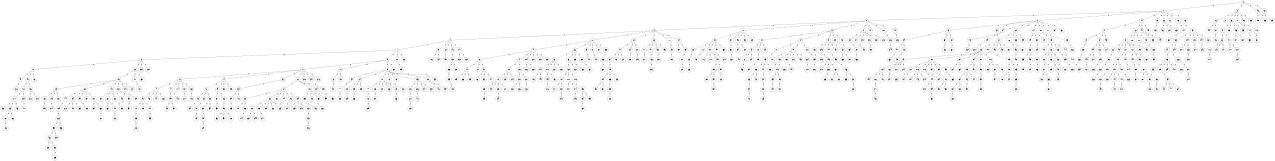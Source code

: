 graph G {
size="8.5,11;"
ratio = "expand;"
fixedsize="true;"
overlap="scale;"
node[shape=circle,width=.12,hight=.12,fontsize=12]
edge[fontsize=12]

0[label=" 0" color=black, pos="1.6818708,0.94036643!"];
1[label=" 1" color=black, pos="0.21851487,0.64021131!"];
2[label=" 2" color=black, pos="2.4447156,1.3381157!"];
3[label=" 3" color=black, pos="2.7665661,0.4734809!"];
4[label=" 4" color=black, pos="1.7936277,1.5525302!"];
5[label=" 5" color=black, pos="2.582809,0.26899742!"];
6[label=" 6" color=black, pos="2.1600859,1.1536964!"];
7[label=" 7" color=black, pos="2.3054345,0.88201415!"];
8[label=" 8" color=black, pos="1.100528,2.7690558!"];
9[label=" 9" color=black, pos="1.68087,2.1139717!"];
10[label=" 10" color=black, pos="0.65115275,2.4174101!"];
11[label=" 11" color=black, pos="2.0223814,2.2831351!"];
12[label=" 12" color=black, pos="0.97704476,1.1988334!"];
13[label=" 13" color=black, pos="0.47522883,2.9969533!"];
14[label=" 14" color=black, pos="0.13355554,2.742734!"];
15[label=" 15" color=black, pos="1.563107,2.4262952!"];
16[label=" 16" color=black, pos="2.4471287,1.9826779!"];
17[label=" 17" color=black, pos="2.6046182,2.2535844!"];
18[label=" 18" color=black, pos="1.548737,0.67348983!"];
19[label=" 19" color=black, pos="1.5618855,0.3871275!"];
20[label=" 20" color=black, pos="0.7922903,1.0987839!"];
21[label=" 21" color=black, pos="1.0537918,2.9028339!"];
22[label=" 22" color=black, pos="1.2463871,2.6263373!"];
23[label=" 23" color=black, pos="2.270316,1.473129!"];
24[label=" 24" color=black, pos="1.2479836,1.8454434!"];
25[label=" 25" color=black, pos="2.5524565,1.1083728!"];
26[label=" 26" color=black, pos="2.7700222,0.67231182!"];
27[label=" 27" color=black, pos="1.7384876,2.8708379!"];
28[label=" 28" color=black, pos="2.6454002,2.798297!"];
29[label=" 29" color=black, pos="1.0653591,0.88653931!"];
30[label=" 30" color=black, pos="0.34669876,1.1212402!"];
31[label=" 31" color=black, pos="2.5655092,0.33445939!"];
32[label=" 32" color=black, pos="1.0501761,2.6660946!"];
33[label=" 33" color=black, pos="1.2789305,2.703826!"];
34[label=" 34" color=black, pos="0.55632999,2.3808604!"];
35[label=" 35" color=black, pos="0.43557714,0.82559543!"];
36[label=" 36" color=black, pos="0.22132011,1.7801694!"];
37[label=" 37" color=black, pos="2.3250233,0.5984254!"];
38[label=" 38" color=black, pos="2.1795853,0.28873681!"];
39[label=" 39" color=black, pos="2.3140348,1.5585873!"];
40[label=" 40" color=black, pos="0.80309896,2.9668435!"];
41[label=" 41" color=black, pos="2.9991494,1.1309822!"];
42[label=" 42" color=black, pos="0.046807305,2.8502969!"];
43[label=" 43" color=black, pos="0.76354083,0.56336182!"];
44[label=" 44" color=black, pos="0.29978481,0.27154017!"];
45[label=" 45" color=black, pos="2.0102399,2.2965302!"];
46[label=" 46" color=black, pos="0.58963118,2.9349197!"];
47[label=" 47" color=black, pos="2.2084632,0.26787689!"];
48[label=" 48" color=black, pos="0.71818907,2.0935916!"];
49[label=" 49" color=black, pos="1.9053898,0.27281785!"];
50[label=" 50" color=black, pos="0.73641637,0.43458158!"];
51[label=" 51" color=black, pos="2.7990072,2.4848181!"];
52[label=" 52" color=black, pos="1.3414746,2.7236001!"];
53[label=" 53" color=black, pos="2.6263239,2.5415397!"];
54[label=" 54" color=black, pos="1.6053974,0.11962104!"];
55[label=" 55" color=black, pos="1.9699665,1.8254228!"];
56[label=" 56" color=black, pos="0.62221829,2.405494!"];
57[label=" 57" color=black, pos="0.14358822,0.47980527!"];
58[label=" 58" color=black, pos="0.80142666,1.3799618!"];
59[label=" 59" color=black, pos="0.91233025,0.69922583!"];
60[label=" 60" color=black, pos="0.62113821,2.6055193!"];
61[label=" 61" color=black, pos="1.4429563,0.46341715!"];
62[label=" 62" color=black, pos="0.6235184,1.8622142!"];
63[label=" 63" color=black, pos="2.9705361,2.2816404!"];
64[label=" 64" color=black, pos="2.6066514,2.1203625!"];
65[label=" 65" color=black, pos="0.36544627,1.6302442!"];
66[label=" 66" color=black, pos="0.51455465,0.76730677!"];
67[label=" 67" color=black, pos="0.87498591,0.68068974!"];
68[label=" 68" color=black, pos="0.88935855,1.7435862!"];
69[label=" 69" color=black, pos="1.4332681,2.3806685!"];
70[label=" 70" color=black, pos="0.79004155,2.6502713!"];
71[label=" 71" color=black, pos="1.9305197,0.35333209!"];
72[label=" 72" color=black, pos="1.6190462,2.2874107!"];
73[label=" 73" color=black, pos="0.073862433,1.1513654!"];
74[label=" 74" color=black, pos="1.927861,1.015302!"];
75[label=" 75" color=black, pos="0.38520475,2.298971!"];
76[label=" 76" color=black, pos="0.98220079,0.60687814!"];
77[label=" 77" color=black, pos="2.2495606,2.4722553!"];
78[label=" 78" color=black, pos="0.23042935,0.8001798!"];
79[label=" 79" color=black, pos="1.0544384,2.6981202!"];
80[label=" 80" color=black, pos="0.62720652,2.6579771!"];
81[label=" 81" color=black, pos="1.9031859,0.28948604!"];
82[label=" 82" color=black, pos="0.72801457,2.6338937!"];
83[label=" 83" color=black, pos="2.0007798,2.3877826!"];
84[label=" 84" color=black, pos="1.9754219,0.39844941!"];
85[label=" 85" color=black, pos="2.9822074,2.2645846!"];
86[label=" 86" color=black, pos="1.9932314,0.3735858!"];
87[label=" 87" color=black, pos="0.21827628,1.7211544!"];
88[label=" 88" color=black, pos="0.057236903,0.54655175!"];
89[label=" 89" color=black, pos="2.1884739,0.79146964!"];
90[label=" 90" color=black, pos="1.1408258,2.0297078!"];
91[label=" 91" color=black, pos="1.3582281,0.12458611!"];
92[label=" 92" color=black, pos="2.4121512,0.55863245!"];
93[label=" 93" color=black, pos="2.3937403,0.60699534!"];
94[label=" 94" color=black, pos="2.8879814,0.43464151!"];
95[label=" 95" color=black, pos="1.0522871,2.9517405!"];
96[label=" 96" color=black, pos="1.5349275,0.069946812!"];
97[label=" 97" color=black, pos="1.3343301,2.6398899!"];
98[label=" 98" color=black, pos="2.2867798,0.61676144!"];
99[label=" 99" color=black, pos="1.0870882,0.97865783!"];
100[label=" 100" color=black, pos="1.2643831,1.893598!"];
101[label=" 101" color=black, pos="1.3605073,2.045095!"];
102[label=" 102" color=black, pos="0.48117443,0.35474648!"];
103[label=" 103" color=black, pos="1.6355325,0.64298558!"];
104[label=" 104" color=black, pos="0.80477928,2.8938613!"];
105[label=" 105" color=black, pos="0.57434884,0.61426522!"];
106[label=" 106" color=black, pos="1.2033489,0.5061365!"];
107[label=" 107" color=black, pos="2.9723742,0.78967647!"];
108[label=" 108" color=black, pos="1.0220846,2.8948806!"];
109[label=" 109" color=black, pos="1.1838677,0.6310807!"];
110[label=" 110" color=black, pos="0.41971213,1.1985037!"];
111[label=" 111" color=black, pos="0.29231419,0.22570453!"];
112[label=" 112" color=black, pos="2.5544217,2.2362028!"];
113[label=" 113" color=black, pos="1.6533171,1.9898991!"];
114[label=" 114" color=black, pos="2.0814947,1.1471031!"];
115[label=" 115" color=black, pos="2.98083,1.2906262!"];
116[label=" 116" color=black, pos="1.620054,2.3855065!"];
117[label=" 117" color=black, pos="0.12548245,2.4689639!"];
118[label=" 118" color=black, pos="1.0024144,1.6004392!"];
119[label=" 119" color=black, pos="1.5089569,2.3918221!"];
120[label=" 120" color=black, pos="1.9457095,1.192149!"];
121[label=" 121" color=black, pos="2.4784929,1.4556926!"];
122[label=" 122" color=black, pos="2.6780838,0.61385653!"];
123[label=" 123" color=black, pos="1.5395753,2.6618284!"];
124[label=" 124" color=black, pos="0.089989558,0.96355098!"];
125[label=" 125" color=black, pos="0.063922137,1.7606666!"];
126[label=" 126" color=black, pos="0.099982436,2.3610651!"];
127[label=" 127" color=black, pos="2.1872494,0.67231784!"];
128[label=" 128" color=black, pos="0.38091207,2.7319856!"];
129[label=" 129" color=black, pos="0.046515077,1.4193926!"];
130[label=" 130" color=black, pos="1.7904739,0.38351272!"];
131[label=" 131" color=black, pos="2.9377319,0.48967846!"];
132[label=" 132" color=black, pos="2.092676,2.2431934!"];
133[label=" 133" color=black, pos="0.8857443,1.2229347!"];
134[label=" 134" color=black, pos="1.3649658,2.594666!"];
135[label=" 135" color=black, pos="2.336887,2.6851742!"];
136[label=" 136" color=black, pos="0.13145076,1.5772041!"];
137[label=" 137" color=black, pos="0.60483798,1.9025648!"];
138[label=" 138" color=black, pos="0.02984582,2.7253611!"];
139[label=" 139" color=black, pos="2.3314186,2.9952991!"];
140[label=" 140" color=black, pos="1.668269,1.5806928!"];
141[label=" 141" color=black, pos="0.24235255,2.53974!"];
142[label=" 142" color=black, pos="1.3876273,0.15953351!"];
143[label=" 143" color=black, pos="0.40138991,0.44231347!"];
144[label=" 144" color=black, pos="1.2618675,1.7108065!"];
145[label=" 145" color=black, pos="2.0161142,2.2620173!"];
146[label=" 146" color=black, pos="0.89944874,0.013537742!"];
147[label=" 147" color=black, pos="1.2024179,2.654962!"];
148[label=" 148" color=black, pos="0.2473294,1.4247002!"];
149[label=" 149" color=black, pos="2.0392823,0.097000263!"];
150[label=" 150" color=black, pos="2.0988462,1.151424!"];
151[label=" 151" color=black, pos="1.1012415,1.0330768!"];
152[label=" 152" color=black, pos="1.613255,2.2298144!"];
153[label=" 153" color=black, pos="1.3572546,2.6753293!"];
154[label=" 154" color=black, pos="1.4792101,0.48757066!"];
155[label=" 155" color=black, pos="0.69770387,2.552315!"];
156[label=" 156" color=black, pos="1.3781874,1.4347152!"];
157[label=" 157" color=black, pos="0.94145538,1.8443792!"];
158[label=" 158" color=black, pos="2.7882493,2.5405377!"];
159[label=" 159" color=black, pos="0.58954061,2.2525997!"];
160[label=" 160" color=black, pos="2.3174979,1.8321648!"];
161[label=" 161" color=black, pos="1.9742457,1.9314558!"];
162[label=" 162" color=black, pos="0.19636109,0.13508396!"];
163[label=" 163" color=black, pos="2.5615591,1.8390982!"];
164[label=" 164" color=black, pos="2.6644141,1.3572161!"];
165[label=" 165" color=black, pos="0.80552894,0.64617112!"];
166[label=" 166" color=black, pos="1.1973985,0.48326892!"];
167[label=" 167" color=black, pos="2.7603234,1.9897347!"];
168[label=" 168" color=black, pos="2.2182826,1.7525738!"];
169[label=" 169" color=black, pos="0.32939356,1.6459842!"];
170[label=" 170" color=black, pos="1.1030561,0.41981961!"];
171[label=" 171" color=black, pos="0.46846715,0.60436163!"];
172[label=" 172" color=black, pos="0.5327313,1.7387508!"];
173[label=" 173" color=black, pos="0.16317297,0.93203844!"];
174[label=" 174" color=black, pos="0.5716308,0.14751049!"];
175[label=" 175" color=black, pos="1.1511759,0.40977554!"];
176[label=" 176" color=black, pos="2.9591446,2.5619869!"];
177[label=" 177" color=black, pos="1.8463789,1.8142928!"];
178[label=" 178" color=black, pos="1.9890393,1.6140502!"];
179[label=" 179" color=black, pos="0.49303028,0.59038776!"];
180[label=" 180" color=black, pos="2.1799895,0.36402183!"];
181[label=" 181" color=black, pos="0.7140605,1.7037339!"];
182[label=" 182" color=black, pos="1.7113676,2.6176455!"];
183[label=" 183" color=black, pos="0.98848957,1.2320021!"];
184[label=" 184" color=black, pos="2.1897704,0.23617237!"];
185[label=" 185" color=black, pos="1.0019602,1.9855844!"];
186[label=" 186" color=black, pos="2.2845776,1.448506!"];
187[label=" 187" color=black, pos="0.81804644,0.80336949!"];
188[label=" 188" color=black, pos="0.36803229,2.3411985!"];
189[label=" 189" color=black, pos="0.46345159,0.36778408!"];
190[label=" 190" color=black, pos="1.8961769,0.037362806!"];
191[label=" 191" color=black, pos="0.012850644,2.8323006!"];
192[label=" 192" color=black, pos="2.0633539,2.2387704!"];
193[label=" 193" color=black, pos="2.1189382,0.056313596!"];
194[label=" 194" color=black, pos="1.8239893,1.1811237!"];
195[label=" 195" color=black, pos="1.5437133,1.6400717!"];
196[label=" 196" color=black, pos="1.1518845,0.99383837!"];
197[label=" 197" color=black, pos="2.0262027,2.7901554!"];
198[label=" 198" color=black, pos="0.34705204,2.807046!"];
199[label=" 199" color=black, pos="0.096883095,2.5625237!"];
200[label=" 200" color=black, pos="1.7078196,0.22555115!"];
201[label=" 201" color=black, pos="2.0256488,2.2302736!"];
202[label=" 202" color=black, pos="1.7866843,1.4916739!"];
203[label=" 203" color=black, pos="1.3958905,2.2421432!"];
204[label=" 204" color=black, pos="2.1130159,1.1631112!"];
205[label=" 205" color=black, pos="1.597604,1.0615981!"];
206[label=" 206" color=black, pos="1.7807847,2.3045587!"];
207[label=" 207" color=black, pos="2.5079907,0.037904857!"];
208[label=" 208" color=black, pos="1.6683765,2.042568!"];
209[label=" 209" color=black, pos="0.54532076,2.5436634!"];
210[label=" 210" color=black, pos="1.6842389,2.6624027!"];
211[label=" 211" color=black, pos="1.1670829,1.6279044!"];
212[label=" 212" color=black, pos="0.14052737,0.41931729!"];
213[label=" 213" color=black, pos="0.74428217,0.68278737!"];
214[label=" 214" color=black, pos="0.34955943,1.4027347!"];
215[label=" 215" color=black, pos="0.85442849,0.073360315!"];
216[label=" 216" color=black, pos="2.7040956,2.2168303!"];
217[label=" 217" color=black, pos="0.38876987,2.5814214!"];
218[label=" 218" color=black, pos="0.79583092,2.1531381!"];
219[label=" 219" color=black, pos="0.14836988,1.2430125!"];
220[label=" 220" color=black, pos="0.57205815,2.0270286!"];
221[label=" 221" color=black, pos="2.1432452,0.8414072!"];
222[label=" 222" color=black, pos="1.697162,2.3503547!"];
223[label=" 223" color=black, pos="2.6847815,0.074395504!"];
224[label=" 224" color=black, pos="2.5396433,1.6382933!"];
225[label=" 225" color=black, pos="2.0517194,2.0014219!"];
226[label=" 226" color=black, pos="2.4635388,2.8104641!"];
227[label=" 227" color=black, pos="1.9356026,2.9008059!"];
228[label=" 228" color=black, pos="0.71580649,2.824001!"];
229[label=" 229" color=black, pos="2.6376504,1.3518563!"];
230[label=" 230" color=black, pos="0.90955013,2.886403!"];
231[label=" 231" color=black, pos="2.1259261,2.9832086!"];
232[label=" 232" color=black, pos="2.2520243,2.5939826!"];
233[label=" 233" color=black, pos="2.8412167,0.15129401!"];
234[label=" 234" color=black, pos="2.7499646,2.9166641!"];
235[label=" 235" color=black, pos="1.0152348,0.1932279!"];
236[label=" 236" color=black, pos="2.7453045,0.59009297!"];
237[label=" 237" color=black, pos="1.6826372,2.7177674!"];
238[label=" 238" color=black, pos="0.64416035,0.18651887!"];
239[label=" 239" color=black, pos="2.564969,2.4356559!"];
240[label=" 240" color=black, pos="2.7912294,2.1207369!"];
241[label=" 241" color=black, pos="0.62504309,0.93720157!"];
242[label=" 242" color=black, pos="2.2337891,2.0605749!"];
243[label=" 243" color=black, pos="1.6713357,1.9800651!"];
244[label=" 244" color=black, pos="2.2710317,2.7995952!"];
245[label=" 245" color=black, pos="1.5121074,2.5458562!"];
246[label=" 246" color=black, pos="2.121533,0.92635419!"];
247[label=" 247" color=black, pos="0.90210251,1.5034952!"];
248[label=" 248" color=black, pos="0.39164857,1.325778!"];
249[label=" 249" color=black, pos="1.8962631,2.3916994!"];
250[label=" 250" color=black, pos="2.1168453,0.379076!"];
251[label=" 251" color=black, pos="2.7060771,1.2048212!"];
252[label=" 252" color=black, pos="2.9292992,1.9307777!"];
253[label=" 253" color=black, pos="1.5217789,0.59767441!"];
254[label=" 254" color=black, pos="0.20900889,1.3298139!"];
255[label=" 255" color=black, pos="1.8860387,0.80444333!"];
256[label=" 256" color=black, pos="2.4575413,1.2943789!"];
257[label=" 257" color=black, pos="2.393201,2.4838565!"];
258[label=" 258" color=black, pos="2.1383525,0.29822723!"];
259[label=" 259" color=black, pos="1.2220737,2.8215383!"];
260[label=" 260" color=black, pos="1.5074648,2.5927796!"];
261[label=" 261" color=black, pos="1.2289499,2.6725556!"];
262[label=" 262" color=black, pos="1.7144826,2.5490701!"];
263[label=" 263" color=black, pos="1.8356788,0.87820849!"];
264[label=" 264" color=black, pos="1.4837348,0.64702447!"];
265[label=" 265" color=black, pos="0.85866563,0.38698204!"];
266[label=" 266" color=black, pos="2.9938135,0.84144769!"];
267[label=" 267" color=black, pos="2.1882577,1.3672601!"];
268[label=" 268" color=black, pos="2.415302,0.72496613!"];
269[label=" 269" color=black, pos="0.15049363,2.0822106!"];
270[label=" 270" color=black, pos="1.3998914,2.4654975!"];
271[label=" 271" color=black, pos="2.9847942,0.52879021!"];
272[label=" 272" color=black, pos="2.5162933,1.3454649!"];
273[label=" 273" color=black, pos="2.3066957,0.37197709!"];
274[label=" 274" color=black, pos="0.4176562,0.51639638!"];
275[label=" 275" color=black, pos="2.8764108,2.3016363!"];
276[label=" 276" color=black, pos="1.8436961,0.93596473!"];
277[label=" 277" color=black, pos="1.4241242,0.85916596!"];
278[label=" 278" color=black, pos="0.64945613,2.0595857!"];
279[label=" 279" color=black, pos="0.66836938,0.10277946!"];
280[label=" 280" color=black, pos="1.7641906,0.55962167!"];
281[label=" 281" color=black, pos="2.1806913,1.3713955!"];
282[label=" 282" color=black, pos="1.1450235,0.20426135!"];
283[label=" 283" color=black, pos="0.77144833,2.3131472!"];
284[label=" 284" color=black, pos="0.53250013,0.6093342!"];
285[label=" 285" color=black, pos="2.2672873,0.78063996!"];
286[label=" 286" color=black, pos="2.7931636,0.55099376!"];
287[label=" 287" color=black, pos="0.42860162,1.6461957!"];
288[label=" 288" color=black, pos="1.1020176,2.2636785!"];
289[label=" 289" color=black, pos="2.1374161,1.8810563!"];
290[label=" 290" color=black, pos="1.5228659,2.303874!"];
291[label=" 291" color=black, pos="1.5912153,1.9094587!"];
292[label=" 292" color=black, pos="0.86613307,1.0803398!"];
293[label=" 293" color=black, pos="1.987293,1.0501637!"];
294[label=" 294" color=black, pos="0.70120546,0.24198958!"];
295[label=" 295" color=black, pos="0.2549307,2.3225993!"];
296[label=" 296" color=black, pos="0.094002606,0.63965708!"];
297[label=" 297" color=black, pos="2.2213518,2.5138584!"];
298[label=" 298" color=black, pos="0.60603103,0.038531916!"];
299[label=" 299" color=black, pos="1.4347535,2.3209618!"];
300[label=" 300" color=black, pos="1.4667834,0.43430692!"];
301[label=" 301" color=black, pos="1.2622814,2.2345331!"];
302[label=" 302" color=black, pos="2.0856281,1.093294!"];
303[label=" 303" color=black, pos="2.3647079,0.69750707!"];
304[label=" 304" color=black, pos="2.0021711,1.6901292!"];
305[label=" 305" color=black, pos="0.85787754,1.9677407!"];
306[label=" 306" color=black, pos="1.0217199,0.66115493!"];
307[label=" 307" color=black, pos="0.95426317,2.75736!"];
308[label=" 308" color=black, pos="2.3834184,2.875123!"];
309[label=" 309" color=black, pos="0.67613759,2.6091867!"];
310[label=" 310" color=black, pos="1.5861787,0.10232453!"];
311[label=" 311" color=black, pos="2.118374,2.4095971!"];
312[label=" 312" color=black, pos="2.1369958,2.3440681!"];
313[label=" 313" color=black, pos="1.3037139,0.45878187!"];
314[label=" 314" color=black, pos="0.31808136,2.7819072!"];
315[label=" 315" color=black, pos="2.1020536,0.69339113!"];
316[label=" 316" color=black, pos="0.73093422,2.1311718!"];
317[label=" 317" color=black, pos="1.6781703,1.1688375!"];
318[label=" 318" color=black, pos="1.4428392,1.2152356!"];
319[label=" 319" color=black, pos="0.070993637,2.6817583!"];
320[label=" 320" color=black, pos="1.724559,0.20286269!"];
321[label=" 321" color=black, pos="0.33763514,2.3537067!"];
322[label=" 322" color=black, pos="2.7815814,2.928061!"];
323[label=" 323" color=black, pos="2.6748812,0.36910686!"];
324[label=" 324" color=black, pos="1.1899663,0.8128872!"];
325[label=" 325" color=black, pos="2.2406372,0.13248558!"];
326[label=" 326" color=black, pos="1.2528867,0.24468955!"];
327[label=" 327" color=black, pos="0.97255385,2.5318698!"];
328[label=" 328" color=black, pos="1.9522742,0.72538572!"];
329[label=" 329" color=black, pos="0.39637703,1.9456259!"];
330[label=" 330" color=black, pos="2.2147063,1.0615933!"];
331[label=" 331" color=black, pos="1.4951391,2.2954029!"];
332[label=" 332" color=black, pos="0.93097882,1.553242!"];
333[label=" 333" color=black, pos="0.09001477,2.8550923!"];
334[label=" 334" color=black, pos="0.033448761,2.6667819!"];
335[label=" 335" color=black, pos="0.026229715,0.70311546!"];
336[label=" 336" color=black, pos="1.9333841,2.2684133!"];
337[label=" 337" color=black, pos="2.5075936,2.5077196!"];
338[label=" 338" color=black, pos="1.0877261,2.6118873!"];
339[label=" 339" color=black, pos="1.000013,0.26797056!"];
340[label=" 340" color=black, pos="0.015580265,0.10260781!"];
341[label=" 341" color=black, pos="2.5069402,2.4484965!"];
342[label=" 342" color=black, pos="0.057482014,1.5463915!"];
343[label=" 343" color=black, pos="1.3139301,2.0622157!"];
344[label=" 344" color=black, pos="1.6780082,2.5770754!"];
345[label=" 345" color=black, pos="2.5446681,0.90790158!"];
346[label=" 346" color=black, pos="1.6541078,1.2152593!"];
347[label=" 347" color=black, pos="2.4270791,0.5851127!"];
348[label=" 348" color=black, pos="2.3044425,0.54825442!"];
349[label=" 349" color=black, pos="0.64542065,2.3517716!"];
350[label=" 350" color=black, pos="1.1120294,1.7866144!"];
351[label=" 351" color=black, pos="1.1476701,0.67327375!"];
352[label=" 352" color=black, pos="0.17945901,1.01128!"];
353[label=" 353" color=black, pos="2.3351441,0.3565213!"];
354[label=" 354" color=black, pos="2.4389705,1.6433728!"];
355[label=" 355" color=black, pos="0.055010499,0.30870898!"];
356[label=" 356" color=black, pos="1.916206,0.17083557!"];
357[label=" 357" color=black, pos="1.8537144,1.2645293!"];
358[label=" 358" color=black, pos="2.4207702,1.3917033!"];
359[label=" 359" color=black, pos="2.8999738,2.3941186!"];
360[label=" 360" color=black, pos="0.31532618,0.80355989!"];
361[label=" 361" color=black, pos="0.32458014,1.6397222!"];
362[label=" 362" color=black, pos="2.7318618,1.6296002!"];
363[label=" 363" color=black, pos="0.51158055,2.1463253!"];
364[label=" 364" color=black, pos="1.7952726,0.98941321!"];
365[label=" 365" color=black, pos="1.839768,2.6147307!"];
366[label=" 366" color=black, pos="0.30508623,2.8289785!"];
367[label=" 367" color=black, pos="1.071411,0.28449275!"];
368[label=" 368" color=black, pos="2.6284956,1.0372075!"];
369[label=" 369" color=black, pos="2.2481338,1.7166264!"];
370[label=" 370" color=black, pos="1.9600248,1.766868!"];
371[label=" 371" color=black, pos="0.28453586,0.89939191!"];
372[label=" 372" color=black, pos="1.230354,1.7287954!"];
373[label=" 373" color=black, pos="0.14274764,1.3306602!"];
374[label=" 374" color=black, pos="1.3499602,1.6528939!"];
375[label=" 375" color=black, pos="1.3827358,1.8081084!"];
376[label=" 376" color=black, pos="2.0254392,0.96430718!"];
377[label=" 377" color=black, pos="0.52224569,2.2535687!"];
378[label=" 378" color=black, pos="0.027160227,0.95387586!"];
379[label=" 379" color=black, pos="2.9336299,2.3915046!"];
380[label=" 380" color=black, pos="2.7420729,2.2341059!"];
381[label=" 381" color=black, pos="0.46382618,0.33265441!"];
382[label=" 382" color=black, pos="1.7244048,2.2351576!"];
383[label=" 383" color=black, pos="1.9229349,1.118372!"];
384[label=" 384" color=black, pos="1.8885819,1.2219472!"];
385[label=" 385" color=black, pos="1.7636127,1.8930981!"];
386[label=" 386" color=black, pos="1.4959526,1.102469!"];
387[label=" 387" color=black, pos="0.70024178,2.5935664!"];
388[label=" 388" color=black, pos="0.61427357,2.3271352!"];
389[label=" 389" color=black, pos="1.3924385,0.89188612!"];
390[label=" 390" color=black, pos="0.64533789,2.2239839!"];
391[label=" 391" color=black, pos="0.17030972,0.51664689!"];
392[label=" 392" color=black, pos="1.425035,0.46971931!"];
393[label=" 393" color=black, pos="2.21411,2.9794206!"];
394[label=" 394" color=black, pos="2.2097915,1.1396451!"];
395[label=" 395" color=black, pos="1.5758632,2.3523479!"];
396[label=" 396" color=black, pos="0.5608839,0.26823656!"];
397[label=" 397" color=black, pos="0.33927274,0.070165728!"];
398[label=" 398" color=black, pos="1.2871664,2.5528834!"];
399[label=" 399" color=black, pos="2.6365054,0.51636777!"];
400[label=" 400" color=black, pos="1.8081244,2.2501881!"];
401[label=" 401" color=black, pos="1.3489045,1.732297!"];
402[label=" 402" color=black, pos="0.31149837,0.46872921!"];
403[label=" 403" color=black, pos="1.6051536,0.07749841!"];
404[label=" 404" color=black, pos="2.5005602,2.11936!"];
405[label=" 405" color=black, pos="0.50585764,0.82444358!"];
406[label=" 406" color=black, pos="1.4836753,1.2505001!"];
407[label=" 407" color=black, pos="0.44685727,2.1817211!"];
408[label=" 408" color=black, pos="0.75295496,0.27721604!"];
409[label=" 409" color=black, pos="0.66151794,1.6605555!"];
410[label=" 410" color=black, pos="2.8814552,1.8603779!"];
411[label=" 411" color=black, pos="0.95036179,0.65264633!"];
412[label=" 412" color=black, pos="2.2836113,0.29075496!"];
413[label=" 413" color=black, pos="1.961532,0.58249296!"];
414[label=" 414" color=black, pos="1.4925255,0.56538798!"];
415[label=" 415" color=black, pos="0.59986096,1.1943644!"];
416[label=" 416" color=black, pos="1.1790183,2.4546754!"];
417[label=" 417" color=black, pos="0.48109354,0.81355259!"];
418[label=" 418" color=black, pos="2.2445156,0.84915749!"];
419[label=" 419" color=black, pos="0.61180684,1.6457994!"];
420[label=" 420" color=black, pos="1.2738101,1.6848871!"];
421[label=" 421" color=black, pos="1.0517529,0.68054932!"];
422[label=" 422" color=black, pos="1.1003731,0.48366118!"];
423[label=" 423" color=black, pos="1.9930464,1.05305!"];
424[label=" 424" color=black, pos="0.14960611,1.012601!"];
425[label=" 425" color=black, pos="0.62295628,2.9932483!"];
426[label=" 426" color=black, pos="0.50008414,2.0623492!"];
427[label=" 427" color=black, pos="1.3442096,2.0073091!"];
428[label=" 428" color=black, pos="0.64470285,0.85336181!"];
429[label=" 429" color=black, pos="0.95957619,0.2407341!"];
430[label=" 430" color=black, pos="2.7798484,0.76018336!"];
431[label=" 431" color=black, pos="0.4024209,1.9449596!"];
432[label=" 432" color=black, pos="0.32095875,2.1827267!"];
433[label=" 433" color=black, pos="0.78371425,0.81138687!"];
434[label=" 434" color=black, pos="0.018380829,0.39568936!"];
435[label=" 435" color=black, pos="1.5818846,0.98061022!"];
436[label=" 436" color=black, pos="1.0951946,2.9230432!"];
437[label=" 437" color=black, pos="0.36788315,1.1147201!"];
438[label=" 438" color=black, pos="0.88817254,2.9206264!"];
439[label=" 439" color=black, pos="1.6881368,0.84262046!"];
440[label=" 440" color=black, pos="2.8231466,1.9530106!"];
441[label=" 441" color=black, pos="0.20132212,2.8906593!"];
442[label=" 442" color=black, pos="0.63813355,1.5822934!"];
443[label=" 443" color=black, pos="0.68934708,1.4466056!"];
444[label=" 444" color=black, pos="2.3968757,1.8393125!"];
445[label=" 445" color=black, pos="0.53342601,0.91249039!"];
446[label=" 446" color=black, pos="1.8289361,0.71219199!"];
447[label=" 447" color=black, pos="0.69870279,0.52616856!"];
448[label=" 448" color=black, pos="1.5801596,0.12871027!"];
449[label=" 449" color=black, pos="0.24357665,0.0011846395!"];
450[label=" 450" color=black, pos="2.3057181,1.1017283!"];
451[label=" 451" color=black, pos="0.1463817,2.7796069!"];
452[label=" 452" color=black, pos="0.91798269,0.30801617!"];
453[label=" 453" color=black, pos="1.5729521,1.8730072!"];
454[label=" 454" color=black, pos="0.053623353,1.9189613!"];
455[label=" 455" color=black, pos="0.14001168,2.2741755!"];
456[label=" 456" color=black, pos="0.92430899,2.5016529!"];
457[label=" 457" color=black, pos="0.42225534,0.049595843!"];
458[label=" 458" color=black, pos="0.086315635,1.7230387!"];
459[label=" 459" color=black, pos="1.6996581,2.7759547!"];
460[label=" 460" color=black, pos="0.12156508,1.0690495!"];
461[label=" 461" color=black, pos="1.3044774,2.0964055!"];
462[label=" 462" color=black, pos="2.527256,1.1104269!"];
463[label=" 463" color=black, pos="2.4604966,0.38743891!"];
464[label=" 464" color=black, pos="1.7874883,0.55269121!"];
465[label=" 465" color=black, pos="0.39192942,0.93771711!"];
466[label=" 466" color=black, pos="0.75361124,0.71094239!"];
467[label=" 467" color=black, pos="2.1634014,2.0709102!"];
468[label=" 468" color=black, pos="0.57086795,1.9794837!"];
469[label=" 469" color=black, pos="1.0820164,2.2334462!"];
470[label=" 470" color=black, pos="0.091255972,1.2765401!"];
471[label=" 471" color=black, pos="0.72847556,2.9365581!"];
472[label=" 472" color=black, pos="1.5530708,2.7257075!"];
473[label=" 473" color=black, pos="0.091536374,1.4232453!"];
474[label=" 474" color=black, pos="2.3241804,2.298417!"];
475[label=" 475" color=black, pos="2.6210848,2.7725483!"];
476[label=" 476" color=black, pos="0.5092868,2.0672981!"];
477[label=" 477" color=black, pos="2.8279213,2.2005756!"];
478[label=" 478" color=black, pos="0.64461733,0.47092979!"];
479[label=" 479" color=black, pos="0.14109466,1.8890567!"];
480[label=" 480" color=black, pos="0.89673722,2.6391657!"];
481[label=" 481" color=black, pos="2.2781888,1.8334212!"];
482[label=" 482" color=black, pos="1.1965987,2.0899511!"];
483[label=" 483" color=black, pos="2.5011653,0.0096361176!"];
484[label=" 484" color=black, pos="0.61453145,0.60175532!"];
485[label=" 485" color=black, pos="1.3776784,1.36163!"];
486[label=" 486" color=black, pos="2.2794466,1.3953887!"];
487[label=" 487" color=black, pos="2.2400477,0.11470675!"];
488[label=" 488" color=black, pos="1.8992097,0.12505848!"];
489[label=" 489" color=black, pos="1.8162835,2.7797677!"];
490[label=" 490" color=black, pos="2.0903179,0.83056554!"];
491[label=" 491" color=black, pos="1.7322182,1.6019353!"];
492[label=" 492" color=black, pos="1.9171359,0.78920237!"];
493[label=" 493" color=black, pos="2.0060215,1.3171101!"];
494[label=" 494" color=black, pos="2.9833921,0.70600945!"];
495[label=" 495" color=black, pos="0.99694418,0.36022461!"];
496[label=" 496" color=black, pos="1.5745887,1.0735523!"];
497[label=" 497" color=black, pos="2.4437628,1.4037542!"];
498[label=" 498" color=black, pos="0.72303884,2.1255638!"];
499[label=" 499" color=black, pos="0.074521441,2.8020067!"];
500[label=" 500" color=black, pos="2.9311897,0.2864716!"];
501[label=" 501" color=black, pos="1.7420414,1.2226794!"];
502[label=" 502" color=black, pos="1.3160804,1.9488732!"];
503[label=" 503" color=black, pos="0.74940509,0.20917845!"];
504[label=" 504" color=black, pos="0.7943809,2.7148659!"];
505[label=" 505" color=black, pos="2.1360508,2.7722243!"];
506[label=" 506" color=black, pos="0.35293992,0.31434668!"];
507[label=" 507" color=black, pos="1.6252872,1.4191187!"];
508[label=" 508" color=black, pos="0.7075624,1.4936882!"];
509[label=" 509" color=black, pos="1.3091719,0.17503725!"];
510[label=" 510" color=black, pos="0.64505652,1.938277!"];
511[label=" 511" color=black, pos="2.4330083,2.7184554!"];
512[label=" 512" color=black, pos="0.43018621,0.46553284!"];
513[label=" 513" color=black, pos="0.5519414,0.42532666!"];
514[label=" 514" color=black, pos="1.1355453,2.3323427!"];
515[label=" 515" color=black, pos="1.8560267,1.3173095!"];
516[label=" 516" color=black, pos="1.4570516,1.0131929!"];
517[label=" 517" color=black, pos="1.5273653,0.39147591!"];
518[label=" 518" color=black, pos="2.3121406,1.5668835!"];
519[label=" 519" color=black, pos="1.4772084,2.972538!"];
520[label=" 520" color=black, pos="2.7186601,2.4736316!"];
521[label=" 521" color=black, pos="1.675828,0.17548281!"];
522[label=" 522" color=black, pos="1.6386316,1.5722058!"];
523[label=" 523" color=black, pos="0.25928683,2.0582473!"];
524[label=" 524" color=black, pos="1.700513,1.482562!"];
525[label=" 525" color=black, pos="1.2596703,0.40030017!"];
526[label=" 526" color=black, pos="0.20379079,0.31695974!"];
527[label=" 527" color=black, pos="0.25252247,0.58839369!"];
528[label=" 528" color=black, pos="2.7275686,0.24178405!"];
529[label=" 529" color=black, pos="1.9609835,2.2147699!"];
530[label=" 530" color=black, pos="2.9250924,1.0942733!"];
531[label=" 531" color=black, pos="1.676491,1.9007176!"];
532[label=" 532" color=black, pos="0.22396085,1.6048823!"];
533[label=" 533" color=black, pos="2.2573174,1.0554421!"];
534[label=" 534" color=black, pos="1.9723661,2.1421074!"];
535[label=" 535" color=black, pos="0.66189958,2.1960712!"];
536[label=" 536" color=black, pos="1.7925263,0.79286475!"];
537[label=" 537" color=black, pos="1.8551221,1.3531249!"];
538[label=" 538" color=black, pos="1.7946103,2.9645936!"];
539[label=" 539" color=black, pos="1.5999188,2.8481054!"];
540[label=" 540" color=black, pos="1.2485908,2.3075108!"];
541[label=" 541" color=black, pos="1.4581702,0.96701648!"];
542[label=" 542" color=black, pos="1.7353548,2.6554249!"];
543[label=" 543" color=black, pos="2.8396249,1.7867225!"];
544[label=" 544" color=black, pos="1.2893513,0.38566106!"];
545[label=" 545" color=black, pos="0.5872219,2.9246878!"];
546[label=" 546" color=black, pos="1.1861841,2.8529336!"];
547[label=" 547" color=black, pos="0.75459268,2.6099826!"];
548[label=" 548" color=black, pos="2.1540267,2.5090917!"];
549[label=" 549" color=black, pos="0.28044634,2.0427332!"];
550[label=" 550" color=black, pos="2.5852321,0.41305547!"];
551[label=" 551" color=black, pos="1.5496542,1.0570082!"];
552[label=" 552" color=black, pos="1.7793653,1.983479!"];
553[label=" 553" color=black, pos="0.1814552,2.7484194!"];
554[label=" 554" color=black, pos="2.7974482,2.1537422!"];
555[label=" 555" color=black, pos="2.3023919,2.5552244!"];
556[label=" 556" color=black, pos="0.68121818,1.0686155!"];
557[label=" 557" color=black, pos="2.5404243,2.9774656!"];
558[label=" 558" color=black, pos="0.8095068,2.5505133!"];
559[label=" 559" color=black, pos="1.5902991,0.1981666!"];
560[label=" 560" color=black, pos="1.0501908,0.73625149!"];
561[label=" 561" color=black, pos="2.0898123,2.5992853!"];
562[label=" 562" color=black, pos="2.0860238,0.43930148!"];
563[label=" 563" color=black, pos="0.5167523,0.84483438!"];
564[label=" 564" color=black, pos="2.058842,2.159635!"];
565[label=" 565" color=black, pos="0.024798494,1.7249226!"];
566[label=" 566" color=black, pos="2.5276217,1.1934663!"];
567[label=" 567" color=black, pos="2.8829575,2.4875851!"];
568[label=" 568" color=black, pos="0.57327848,0.16479427!"];
569[label=" 569" color=black, pos="0.70850748,1.5503514!"];
570[label=" 570" color=black, pos="0.51710709,0.18294711!"];
571[label=" 571" color=black, pos="0.98417872,1.2318299!"];
572[label=" 572" color=black, pos="2.9412313,1.642287!"];
573[label=" 573" color=black, pos="1.5285655,2.8003351!"];
574[label=" 574" color=black, pos="1.6426455,2.174108!"];
575[label=" 575" color=black, pos="1.3854344,2.4587513!"];
576[label=" 576" color=black, pos="0.88552969,1.6218037!"];
577[label=" 577" color=black, pos="2.3876251,1.3885685!"];
578[label=" 578" color=black, pos="0.1618079,2.9385916!"];
579[label=" 579" color=black, pos="0.59929709,0.18900732!"];
580[label=" 580" color=black, pos="2.5618863,0.50655823!"];
581[label=" 581" color=black, pos="1.1985039,1.146639!"];
582[label=" 582" color=black, pos="2.3006948,2.3667524!"];
583[label=" 583" color=black, pos="1.9824401,2.644842!"];
584[label=" 584" color=black, pos="1.4490493,0.46200692!"];
585[label=" 585" color=black, pos="2.4388007,0.74140663!"];
586[label=" 586" color=black, pos="2.422091,1.7465952!"];
587[label=" 587" color=black, pos="1.8504197,2.5619165!"];
588[label=" 588" color=black, pos="1.7668968,2.5027579!"];
589[label=" 589" color=black, pos="2.3753681,0.80655011!"];
590[label=" 590" color=black, pos="1.9701438,0.362192!"];
591[label=" 591" color=black, pos="1.9988063,0.82055366!"];
592[label=" 592" color=black, pos="0.27367964,0.28452998!"];
593[label=" 593" color=black, pos="2.133136,0.31308892!"];
594[label=" 594" color=black, pos="0.70593484,1.5766151!"];
595[label=" 595" color=black, pos="0.99528666,0.96866061!"];
596[label=" 596" color=black, pos="2.2070063,1.7275842!"];
597[label=" 597" color=black, pos="2.1208154,2.2584373!"];
598[label=" 598" color=black, pos="0.70743683,2.0435431!"];
599[label=" 599" color=black, pos="2.6276633,1.1540987!"];
600[label=" 600" color=black, pos="2.1466573,1.6138232!"];
601[label=" 601" color=black, pos="2.4645653,1.8350203!"];
602[label=" 602" color=black, pos="1.9865963,1.7268547!"];
603[label=" 603" color=black, pos="2.550167,0.74406641!"];
604[label=" 604" color=black, pos="0.16693376,1.3395478!"];
605[label=" 605" color=black, pos="2.0057848,1.3787083!"];
606[label=" 606" color=black, pos="2.2186143,2.4194648!"];
607[label=" 607" color=black, pos="2.2863482,2.7476205!"];
608[label=" 608" color=black, pos="2.0121921,1.7127989!"];
609[label=" 609" color=black, pos="0.28835586,2.6472575!"];
610[label=" 610" color=black, pos="1.9594546,0.2568351!"];
611[label=" 611" color=black, pos="1.0696274,0.26679498!"];
612[label=" 612" color=black, pos="2.4725521,2.5243103!"];
613[label=" 613" color=black, pos="2.2043278,0.19155858!"];
614[label=" 614" color=black, pos="0.32527005,1.2692196!"];
615[label=" 615" color=black, pos="2.1845868,2.0446238!"];
616[label=" 616" color=black, pos="2.3782838,1.6735363!"];
617[label=" 617" color=black, pos="2.305242,2.9415918!"];
618[label=" 618" color=black, pos="0.69490583,1.7743182!"];
619[label=" 619" color=black, pos="0.19932839,0.0010943478!"];
620[label=" 620" color=black, pos="0.64745594,1.1502174!"];
621[label=" 621" color=black, pos="2.4284232,0.27472574!"];
622[label=" 622" color=black, pos="2.9527993,0.36531152!"];
623[label=" 623" color=black, pos="2.5607854,1.334165!"];
624[label=" 624" color=black, pos="1.1673581,0.60570883!"];
625[label=" 625" color=black, pos="2.328495,1.7372967!"];
626[label=" 626" color=black, pos="0.7457275,2.787934!"];
627[label=" 627" color=black, pos="1.5527281,0.61693637!"];
628[label=" 628" color=black, pos="1.314433,1.0519677!"];
629[label=" 629" color=black, pos="2.1089297,1.4965495!"];
630[label=" 630" color=black, pos="2.8706388,2.1991152!"];
631[label=" 631" color=black, pos="0.27179636,2.3704935!"];
632[label=" 632" color=black, pos="1.5409815,2.9117546!"];
633[label=" 633" color=black, pos="2.5235029,0.89287739!"];
634[label=" 634" color=black, pos="1.1606662,1.2142863!"];
635[label=" 635" color=black, pos="0.46983983,1.9135783!"];
636[label=" 636" color=black, pos="2.5983764,0.52712905!"];
637[label=" 637" color=black, pos="0.29223956,2.7690352!"];
638[label=" 638" color=black, pos="2.8855395,0.59430266!"];
639[label=" 639" color=black, pos="2.5014306,1.5964903!"];
640[label=" 640" color=black, pos="2.9409984,2.9118887!"];
641[label=" 641" color=black, pos="2.1572961,1.7337317!"];
642[label=" 642" color=black, pos="2.4855775,0.031356553!"];
643[label=" 643" color=black, pos="2.7792407,1.7396902!"];
644[label=" 644" color=black, pos="0.91048094,0.084923228!"];
645[label=" 645" color=black, pos="1.2904978,1.3655989!"];
646[label=" 646" color=black, pos="1.8221088,0.3333731!"];
647[label=" 647" color=black, pos="1.9246977,1.3659516!"];
648[label=" 648" color=black, pos="0.43810833,2.3301973!"];
649[label=" 649" color=black, pos="1.0826064,2.9133667!"];
650[label=" 650" color=black, pos="0.011947029,2.5236013!"];
651[label=" 651" color=black, pos="0.88965817,1.1688048!"];
652[label=" 652" color=black, pos="0.5301107,1.0028596!"];
653[label=" 653" color=black, pos="2.1076864,1.9966457!"];
654[label=" 654" color=black, pos="2.3283601,0.2533347!"];
655[label=" 655" color=black, pos="1.2598822,1.1187538!"];
656[label=" 656" color=black, pos="1.8971266,1.293395!"];
657[label=" 657" color=black, pos="2.5128802,1.5479169!"];
658[label=" 658" color=black, pos="0.15148507,2.3160149!"];
659[label=" 659" color=black, pos="2.3348096,1.8412824!"];
660[label=" 660" color=black, pos="0.73854765,2.6855288!"];
661[label=" 661" color=black, pos="1.2126005,1.7760293!"];
662[label=" 662" color=black, pos="2.0121933,0.79401829!"];
663[label=" 663" color=black, pos="2.6486503,2.9700661!"];
664[label=" 664" color=black, pos="0.36172318,1.5255099!"];
665[label=" 665" color=black, pos="1.4702229,0.39943051!"];
666[label=" 666" color=black, pos="2.144945,0.66285117!"];
667[label=" 667" color=black, pos="1.200265,0.34467494!"];
668[label=" 668" color=black, pos="1.3482755,0.78504675!"];
669[label=" 669" color=black, pos="0.71237819,0.10183654!"];
670[label=" 670" color=black, pos="2.5904401,0.99664698!"];
671[label=" 671" color=black, pos="0.8086269,1.7848674!"];
672[label=" 672" color=black, pos="1.2301742,1.0449534!"];
673[label=" 673" color=black, pos="2.3838042,2.322105!"];
674[label=" 674" color=black, pos="2.1598293,2.0085038!"];
675[label=" 675" color=black, pos="2.4890897,1.298907!"];
676[label=" 676" color=black, pos="2.3833824,0.39824115!"];
677[label=" 677" color=black, pos="0.64502983,2.8203321!"];
678[label=" 678" color=black, pos="0.39593252,0.4745604!"];
679[label=" 679" color=black, pos="2.7836921,1.3749095!"];
680[label=" 680" color=black, pos="2.5698051,0.71426328!"];
681[label=" 681" color=black, pos="0.86424683,2.4823585!"];
682[label=" 682" color=black, pos="0.021324357,2.3841705!"];
683[label=" 683" color=black, pos="2.844041,1.3477792!"];
684[label=" 684" color=black, pos="1.7670312,1.323184!"];
685[label=" 685" color=black, pos="1.246098,2.647531!"];
686[label=" 686" color=black, pos="0.9604952,0.84658994!"];
687[label=" 687" color=black, pos="2.3815192,2.7580536!"];
688[label=" 688" color=black, pos="0.64136234,1.9049336!"];
689[label=" 689" color=black, pos="2.5086851,1.5296853!"];
690[label=" 690" color=black, pos="1.8781543,1.0404235!"];
691[label=" 691" color=black, pos="2.5969332,0.94961874!"];
692[label=" 692" color=black, pos="2.1342229,1.7760254!"];
693[label=" 693" color=black, pos="2.4163189,2.0223515!"];
694[label=" 694" color=black, pos="1.5456478,1.1210014!"];
695[label=" 695" color=black, pos="0.090440849,0.87849128!"];
696[label=" 696" color=black, pos="1.3513719,1.2374124!"];
697[label=" 697" color=black, pos="2.170717,2.3900664!"];
698[label=" 698" color=black, pos="1.6809534,1.7710666!"];
699[label=" 699" color=black, pos="1.8186925,0.64185103!"];
0--1[label="1"]
0--5[label="1"]
0--96[label="1"]
0--133[label="1"]
1--2[label="1"]
1--6[label="1"]
1--19[label="1"]
1--30[label="1"]
1--36[label="1"]
1--75[label="1"]
1--105[label="1"]
1--123[label="1"]
2--3[label="1"]
2--10[label="1"]
2--18[label="1"]
2--21[label="1"]
2--141[label="1"]
2--222[label="1"]
2--427[label="1"]
3--4[label="1"]
3--22[label="1"]
3--28[label="1"]
3--66[label="1"]
3--101[label="1"]
3--124[label="1"]
4--7[label="1"]
4--50[label="1"]
4--82[label="1"]
4--146[label="1"]
4--241[label="1"]
5--26[label="1"]
5--31[label="1"]
5--35[label="1"]
5--71[label="1"]
5--206[label="1"]
5--518[label="1"]
6--15[label="1"]
6--33[label="1"]
6--54[label="1"]
6--80[label="1"]
6--104[label="1"]
6--120[label="1"]
6--171[label="1"]
6--324[label="1"]
6--657[label="1"]
7--8[label="1"]
7--9[label="1"]
7--217[label="1"]
7--506[label="1"]
8--12[label="1"]
8--38[label="1"]
8--589[label="1"]
8--602[label="1"]
9--11[label="1"]
9--17[label="1"]
9--48[label="1"]
9--132[label="1"]
10--25[label="1"]
10--134[label="1"]
10--198[label="1"]
10--537[label="1"]
10--675[label="1"]
11--13[label="1"]
11--14[label="1"]
11--53[label="1"]
11--60[label="1"]
11--308[label="1"]
11--594[label="1"]
11--646[label="1"]
12--49[label="1"]
12--98[label="1"]
12--183[label="1"]
13--41[label="1"]
13--47[label="1"]
13--114[label="1"]
13--231[label="1"]
13--265[label="1"]
14--16[label="1"]
14--29[label="1"]
14--153[label="1"]
14--690[label="1"]
15--39[label="1"]
15--237[label="1"]
15--641[label="1"]
16--23[label="1"]
16--52[label="1"]
16--55[label="1"]
17--86[label="1"]
17--482[label="1"]
18--20[label="1"]
18--27[label="1"]
18--42[label="1"]
18--254[label="1"]
18--467[label="1"]
19--24[label="1"]
19--62[label="1"]
19--94[label="1"]
19--429[label="1"]
20--43[label="1"]
20--172[label="1"]
20--291[label="1"]
21--32[label="1"]
21--37[label="1"]
21--315[label="1"]
21--508[label="1"]
21--530[label="1"]
21--603[label="1"]
22--44[label="1"]
22--56[label="1"]
22--69[label="1"]
22--78[label="1"]
22--187[label="1"]
22--352[label="1"]
23--579[label="1"]
24--34[label="1"]
24--64[label="1"]
24--498[label="1"]
25--68[label="1"]
25--76[label="1"]
25--102[label="1"]
25--490[label="1"]
25--565[label="1"]
26--449[label="1"]
26--511[label="1"]
27--70[label="1"]
27--97[label="1"]
27--221[label="1"]
28--40[label="1"]
28--314[label="1"]
28--321[label="1"]
29--131[label="1"]
29--213[label="1"]
30--232[label="1"]
32--227[label="1"]
34--660[label="1"]
35--46[label="1"]
35--223[label="1"]
35--256[label="1"]
35--569[label="1"]
36--436[label="1"]
36--622[label="1"]
36--653[label="1"]
37--428[label="1"]
38--103[label="1"]
38--147[label="1"]
38--362[label="1"]
39--90[label="1"]
39--115[label="1"]
40--51[label="1"]
40--113[label="1"]
40--611[label="1"]
41--93[label="1"]
41--438[label="1"]
41--444[label="1"]
41--688[label="1"]
42--185[label="1"]
42--398[label="1"]
42--404[label="1"]
42--431[label="1"]
42--461[label="1"]
43--45[label="1"]
43--67[label="1"]
43--344[label="1"]
44--57[label="1"]
44--74[label="1"]
44--204[label="1"]
44--521[label="1"]
44--522[label="1"]
44--551[label="1"]
46--63[label="1"]
46--174[label="1"]
47--299[label="1"]
47--448[label="1"]
48--59[label="1"]
48--84[label="1"]
48--107[label="1"]
48--167[label="1"]
48--182[label="1"]
48--253[label="1"]
48--348[label="1"]
48--545[label="1"]
49--316[label="1"]
50--126[label="1"]
50--464[label="1"]
51--119[label="1"]
52--91[label="1"]
53--334[label="1"]
54--175[label="1"]
54--294[label="1"]
55--252[label="1"]
55--454[label="1"]
56--58[label="1"]
56--65[label="1"]
56--303[label="1"]
56--527[label="1"]
57--79[label="1"]
57--87[label="1"]
57--92[label="1"]
58--219[label="1"]
58--270[label="1"]
58--387[label="1"]
58--623[label="1"]
59--111[label="1"]
60--61[label="1"]
60--106[label="1"]
60--234[label="1"]
60--505[label="1"]
61--83[label="1"]
61--136[label="1"]
61--162[label="1"]
61--179[label="1"]
61--216[label="1"]
61--349[label="1"]
62--73[label="1"]
62--226[label="1"]
62--272[label="1"]
62--402[label="1"]
63--118[label="1"]
63--246[label="1"]
63--247[label="1"]
64--99[label="1"]
64--188[label="1"]
64--614[label="1"]
65--150[label="1"]
65--581[label="1"]
65--638[label="1"]
66--77[label="1"]
66--191[label="1"]
66--433[label="1"]
66--598[label="1"]
67--453[label="1"]
68--613[label="1"]
69--411[label="1"]
70--139[label="1"]
71--72[label="1"]
71--148[label="1"]
72--555[label="1"]
73--88[label="1"]
73--95[label="1"]
73--137[label="1"]
73--161[label="1"]
73--205[label="1"]
73--452[label="1"]
74--140[label="1"]
74--228[label="1"]
76--406[label="1"]
77--317[label="1"]
78--421[label="1"]
79--289[label="1"]
79--636[label="1"]
79--693[label="1"]
80--81[label="1"]
80--186[label="1"]
80--332[label="1"]
80--590[label="1"]
81--85[label="1"]
81--100[label="1"]
81--193[label="1"]
81--245[label="1"]
81--282[label="1"]
82--492[label="1"]
83--177[label="1"]
83--236[label="1"]
84--210[label="1"]
84--305[label="1"]
84--528[label="1"]
85--89[label="1"]
85--121[label="1"]
85--181[label="1"]
85--184[label="1"]
85--212[label="1"]
85--218[label="1"]
86--413[label="1"]
88--166[label="1"]
89--130[label="1"]
89--163[label="1"]
89--312[label="1"]
89--679[label="1"]
90--637[label="1"]
91--169[label="1"]
92--168[label="1"]
92--354[label="1"]
92--477[label="1"]
93--117[label="1"]
93--287[label="1"]
93--471[label="1"]
94--355[label="1"]
94--494[label="1"]
96--207[label="1"]
96--306[label="1"]
96--648[label="1"]
97--127[label="1"]
97--135[label="1"]
97--155[label="1"]
97--313[label="1"]
97--439[label="1"]
97--584[label="1"]
98--112[label="1"]
98--156[label="1"]
99--149[label="1"]
99--671[label="1"]
100--108[label="1"]
101--422[label="1"]
102--116[label="1"]
102--170[label="1"]
102--192[label="1"]
102--370[label="1"]
103--125[label="1"]
103--128[label="1"]
103--145[label="1"]
103--280[label="1"]
103--340[label="1"]
103--647[label="1"]
104--109[label="1"]
104--337[label="1"]
104--400[label="1"]
105--142[label="1"]
105--151[label="1"]
106--255[label="1"]
106--543[label="1"]
106--557[label="1"]
106--599[label="1"]
107--110[label="1"]
107--158[label="1"]
107--220[label="1"]
107--383[label="1"]
107--460[label="1"]
107--561[label="1"]
108--122[label="1"]
108--269[label="1"]
108--409[label="1"]
109--258[label="1"]
110--178[label="1"]
111--380[label="1"]
112--271[label="1"]
112--329[label="1"]
115--410[label="1"]
117--250[label="1"]
118--214[label="1"]
119--129[label="1"]
119--388[label="1"]
119--513[label="1"]
120--189[label="1"]
120--230[label="1"]
121--173[label="1"]
121--215[label="1"]
121--278[label="1"]
121--284[label="1"]
121--489[label="1"]
121--496[label="1"]
122--160[label="1"]
122--547[label="1"]
124--500[label="1"]
124--554[label="1"]
125--138[label="1"]
125--196[label="1"]
125--651[label="1"]
127--248[label="1"]
127--356[label="1"]
128--144[label="1"]
128--154[label="1"]
128--290[label="1"]
128--501[label="1"]
128--510[label="1"]
129--458[label="1"]
129--681[label="1"]
130--199[label="1"]
130--286[label="1"]
130--475[label="1"]
131--390[label="1"]
134--322[label="1"]
136--201[label="1"]
136--208[label="1"]
136--379[label="1"]
136--652[label="1"]
136--654[label="1"]
136--674[label="1"]
137--143[label="1"]
137--197[label="1"]
138--298[label="1"]
139--235[label="1"]
139--441[label="1"]
139--562[label="1"]
140--176[label="1"]
140--384[label="1"]
140--615[label="1"]
142--582[label="1"]
143--240[label="1"]
143--242[label="1"]
143--420[label="1"]
144--159[label="1"]
145--180[label="1"]
145--261[label="1"]
145--268[label="1"]
145--473[label="1"]
146--152[label="1"]
147--481[label="1"]
148--331[label="1"]
149--157[label="1"]
150--164[label="1"]
150--202[label="1"]
150--203[label="1"]
151--165[label="1"]
151--209[label="1"]
151--225[label="1"]
151--249[label="1"]
151--262[label="1"]
152--238[label="1"]
152--600[label="1"]
154--372[label="1"]
154--472[label="1"]
154--583[label="1"]
155--491[label="1"]
156--318[label="1"]
156--378[label="1"]
158--301[label="1"]
159--363[label="1"]
161--194[label="1"]
161--346[label="1"]
161--627[label="1"]
162--659[label="1"]
163--697[label="1"]
164--277[label="1"]
164--302[label="1"]
165--244[label="1"]
165--649[label="1"]
166--560[label="1"]
172--295[label="1"]
173--335[label="1"]
173--484[label="1"]
174--211[label="1"]
174--621[label="1"]
175--369[label="1"]
176--233[label="1"]
176--297[label="1"]
176--580[label="1"]
176--677[label="1"]
178--609[label="1"]
179--342[label="1"]
181--514[label="1"]
181--634[label="1"]
184--243[label="1"]
184--497[label="1"]
185--195[label="1"]
186--293[label="1"]
186--367[label="1"]
188--309[label="1"]
189--190[label="1"]
189--251[label="1"]
189--323[label="1"]
189--474[label="1"]
191--466[label="1"]
192--296[label="1"]
192--424[label="1"]
194--200[label="1"]
194--267[label="1"]
195--310[label="1"]
195--353[label="1"]
195--361[label="1"]
196--574[label="1"]
197--274[label="1"]
198--347[label="1"]
198--607[label="1"]
200--624[label="1"]
201--632[label="1"]
201--699[label="1"]
202--327[label="1"]
202--374[label="1"]
202--396[label="1"]
204--266[label="1"]
204--350[label="1"]
208--341[label="1"]
209--307[label="1"]
209--336[label="1"]
210--319[label="1"]
212--425[label="1"]
213--408[label="1"]
215--224[label="1"]
215--445[label="1"]
215--542[label="1"]
216--260[label="1"]
217--229[label="1"]
218--275[label="1"]
218--311[label="1"]
218--405[label="1"]
219--488[label="1"]
219--499[label="1"]
221--239[label="1"]
221--593[label="1"]
222--366[label="1"]
225--571[label="1"]
227--533[label="1"]
228--320[label="1"]
228--381[label="1"]
230--566[label="1"]
231--670[label="1"]
233--343[label="1"]
234--596[label="1"]
235--385[label="1"]
235--432[label="1"]
236--279[label="1"]
237--678[label="1"]
238--389[label="1"]
239--326[label="1"]
240--288[label="1"]
241--532[label="1"]
241--680[label="1"]
242--360[label="1"]
242--419[label="1"]
242--440[label="1"]
243--264[label="1"]
243--415[label="1"]
243--544[label="1"]
244--283[label="1"]
244--368[label="1"]
248--259[label="1"]
248--403[label="1"]
249--345[label="1"]
250--273[label="1"]
251--257[label="1"]
251--276[label="1"]
251--338[label="1"]
251--567[label="1"]
252--292[label="1"]
253--373[label="1"]
253--386[label="1"]
253--541[label="1"]
253--550[label="1"]
254--564[label="1"]
255--365[label="1"]
256--377[label="1"]
256--520[label="1"]
257--263[label="1"]
258--393[label="1"]
258--495[label="1"]
259--540[label="1"]
260--330[label="1"]
261--357[label="1"]
261--470[label="1"]
264--304[label="1"]
264--626[label="1"]
265--426[label="1"]
267--281[label="1"]
267--462[label="1"]
267--468[label="1"]
268--285[label="1"]
269--625[label="1"]
270--459[label="1"]
270--463[label="1"]
271--333[label="1"]
271--351[label="1"]
271--435[label="1"]
272--325[label="1"]
276--517[label="1"]
276--695[label="1"]
278--479[label="1"]
278--519[label="1"]
280--430[label="1"]
280--691[label="1"]
283--339[label="1"]
283--392[label="1"]
283--399[label="1"]
283--401[label="1"]
283--686[label="1"]
284--416[label="1"]
286--371[label="1"]
288--493[label="1"]
290--375[label="1"]
292--629[label="1"]
293--457[label="1"]
294--515[label="1"]
295--597[label="1"]
296--300[label="1"]
296--394[label="1"]
299--443[label="1"]
299--487[label="1"]
302--548[label="1"]
304--328[label="1"]
305--563[label="1"]
309--358[label="1"]
311--437[label="1"]
314--650[label="1"]
320--523[label="1"]
320--658[label="1"]
321--698[label="1"]
322--382[label="1"]
323--359[label="1"]
323--414[label="1"]
325--469[label="1"]
329--417[label="1"]
330--526[label="1"]
334--397[label="1"]
334--418[label="1"]
336--608[label="1"]
337--619[label="1"]
338--407[label="1"]
338--667[label="1"]
348--446[label="1"]
348--592[label="1"]
349--486[label="1"]
351--601[label="1"]
351--666[label="1"]
352--588[label="1"]
353--685[label="1"]
359--556[label="1"]
361--364[label="1"]
361--376[label="1"]
363--395[label="1"]
363--553[label="1"]
366--549[label="1"]
368--507[label="1"]
371--465[label="1"]
373--672[label="1"]
374--696[label="1"]
381--606[label="1"]
385--391[label="1"]
386--412[label="1"]
388--552[label="1"]
389--423[label="1"]
391--476[label="1"]
392--434[label="1"]
394--534[label="1"]
395--485[label="1"]
395--529[label="1"]
396--504[label="1"]
396--595[label="1"]
397--669[label="1"]
403--512[label="1"]
404--455[label="1"]
407--639[label="1"]
408--586[label="1"]
408--591[label="1"]
408--618[label="1"]
414--539[label="1"]
415--692[label="1"]
416--456[label="1"]
416--558[label="1"]
419--478[label="1"]
420--665[label="1"]
422--572[label="1"]
424--546[label="1"]
425--450[label="1"]
427--656[label="1"]
430--451[label="1"]
433--605[label="1"]
434--442[label="1"]
434--447[label="1"]
434--664[label="1"]
440--642[label="1"]
441--570[label="1"]
450--635[label="1"]
455--483[label="1"]
459--616[label="1"]
460--655[label="1"]
461--538[label="1"]
461--577[label="1"]
462--643[label="1"]
466--525[label="1"]
468--480[label="1"]
470--516[label="1"]
471--559[label="1"]
479--503[label="1"]
479--509[label="1"]
483--535[label="1"]
483--573[label="1"]
485--502[label="1"]
485--531[label="1"]
495--644[label="1"]
496--633[label="1"]
504--620[label="1"]
507--604[label="1"]
508--575[label="1"]
509--682[label="1"]
510--524[label="1"]
510--536[label="1"]
511--576[label="1"]
517--578[label="1"]
517--585[label="1"]
527--631[label="1"]
531--683[label="1"]
536--612[label="1"]
552--676[label="1"]
554--617[label="1"]
560--568[label="1"]
570--587[label="1"]
573--628[label="1"]
580--694[label="1"]
584--610[label="1"]
585--661[label="1"]
587--645[label="1"]
588--662[label="1"]
601--673[label="1"]
613--668[label="1"]
617--640[label="1"]
621--684[label="1"]
625--630[label="1"]
641--687[label="1"]
660--663[label="1"]
672--689[label="1"]

}
